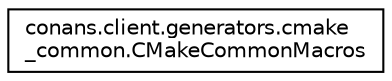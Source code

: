 digraph "Graphical Class Hierarchy"
{
 // LATEX_PDF_SIZE
  edge [fontname="Helvetica",fontsize="10",labelfontname="Helvetica",labelfontsize="10"];
  node [fontname="Helvetica",fontsize="10",shape=record];
  rankdir="LR";
  Node0 [label="conans.client.generators.cmake\l_common.CMakeCommonMacros",height=0.2,width=0.4,color="black", fillcolor="white", style="filled",URL="$classconans_1_1client_1_1generators_1_1cmake__common_1_1CMakeCommonMacros.html",tooltip=" "];
}
